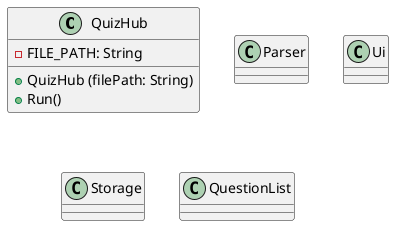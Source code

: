 @startuml

class QuizHub {
    - FILE_PATH: String
    + QuizHub (filePath: String)
    + Run()
}

class Parser {

}

class Ui {
}

class Storage {
}

class QuestionList {
}
@enduml